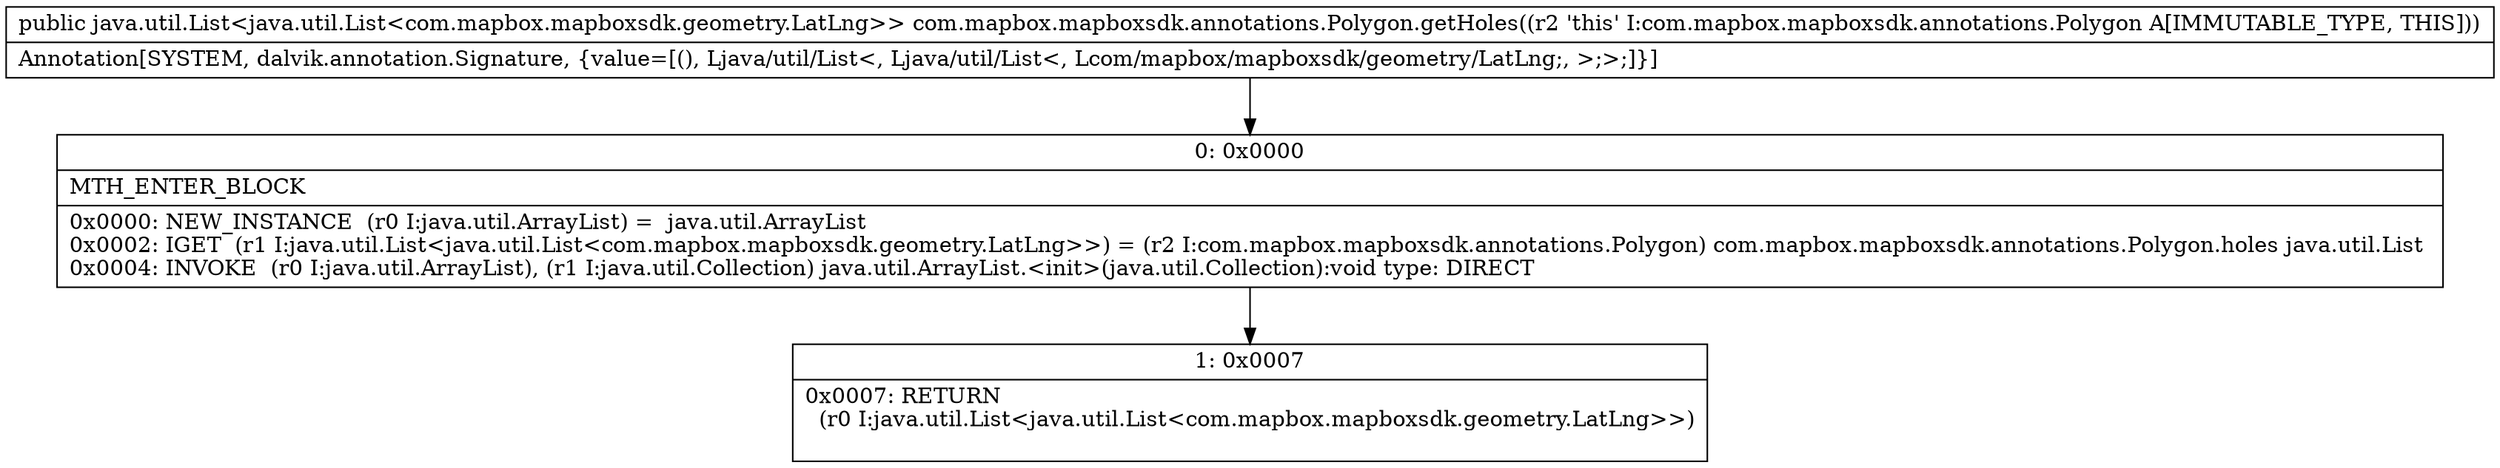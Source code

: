 digraph "CFG forcom.mapbox.mapboxsdk.annotations.Polygon.getHoles()Ljava\/util\/List;" {
Node_0 [shape=record,label="{0\:\ 0x0000|MTH_ENTER_BLOCK\l|0x0000: NEW_INSTANCE  (r0 I:java.util.ArrayList) =  java.util.ArrayList \l0x0002: IGET  (r1 I:java.util.List\<java.util.List\<com.mapbox.mapboxsdk.geometry.LatLng\>\>) = (r2 I:com.mapbox.mapboxsdk.annotations.Polygon) com.mapbox.mapboxsdk.annotations.Polygon.holes java.util.List \l0x0004: INVOKE  (r0 I:java.util.ArrayList), (r1 I:java.util.Collection) java.util.ArrayList.\<init\>(java.util.Collection):void type: DIRECT \l}"];
Node_1 [shape=record,label="{1\:\ 0x0007|0x0007: RETURN  \l  (r0 I:java.util.List\<java.util.List\<com.mapbox.mapboxsdk.geometry.LatLng\>\>)\l \l}"];
MethodNode[shape=record,label="{public java.util.List\<java.util.List\<com.mapbox.mapboxsdk.geometry.LatLng\>\> com.mapbox.mapboxsdk.annotations.Polygon.getHoles((r2 'this' I:com.mapbox.mapboxsdk.annotations.Polygon A[IMMUTABLE_TYPE, THIS]))  | Annotation[SYSTEM, dalvik.annotation.Signature, \{value=[(), Ljava\/util\/List\<, Ljava\/util\/List\<, Lcom\/mapbox\/mapboxsdk\/geometry\/LatLng;, \>;\>;]\}]\l}"];
MethodNode -> Node_0;
Node_0 -> Node_1;
}

